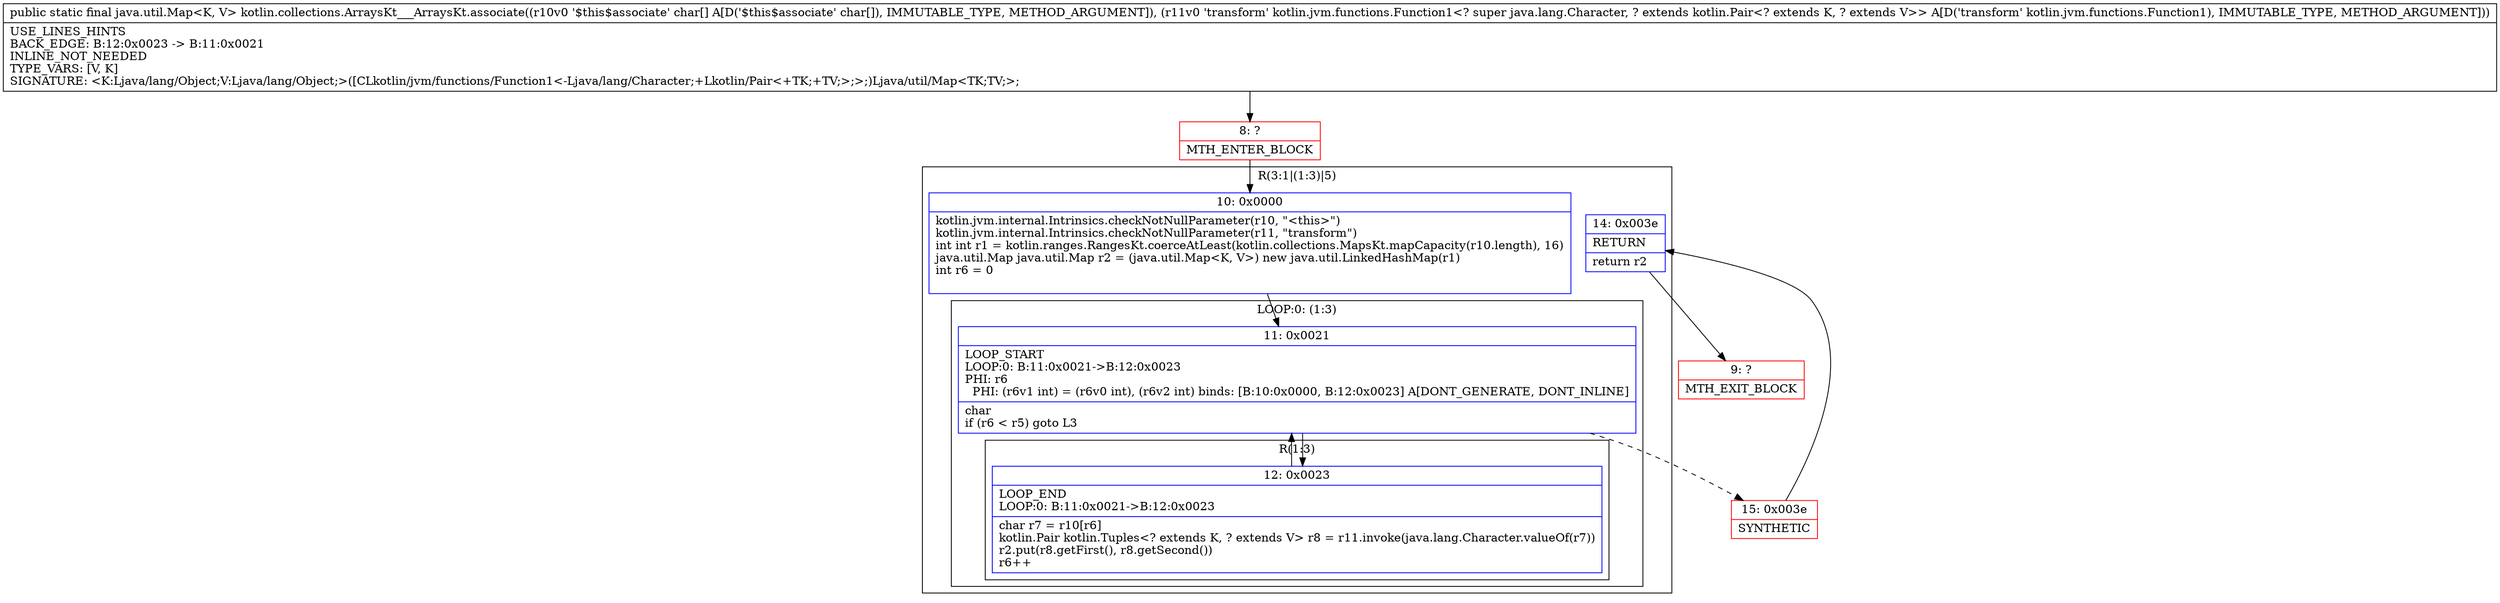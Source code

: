 digraph "CFG forkotlin.collections.ArraysKt___ArraysKt.associate([CLkotlin\/jvm\/functions\/Function1;)Ljava\/util\/Map;" {
subgraph cluster_Region_1785119072 {
label = "R(3:1|(1:3)|5)";
node [shape=record,color=blue];
Node_10 [shape=record,label="{10\:\ 0x0000|kotlin.jvm.internal.Intrinsics.checkNotNullParameter(r10, \"\<this\>\")\lkotlin.jvm.internal.Intrinsics.checkNotNullParameter(r11, \"transform\")\lint int r1 = kotlin.ranges.RangesKt.coerceAtLeast(kotlin.collections.MapsKt.mapCapacity(r10.length), 16)\ljava.util.Map java.util.Map r2 = (java.util.Map\<K, V\>) new java.util.LinkedHashMap(r1)\lint r6 = 0\l\l}"];
subgraph cluster_LoopRegion_123874720 {
label = "LOOP:0: (1:3)";
node [shape=record,color=blue];
Node_11 [shape=record,label="{11\:\ 0x0021|LOOP_START\lLOOP:0: B:11:0x0021\-\>B:12:0x0023\lPHI: r6 \l  PHI: (r6v1 int) = (r6v0 int), (r6v2 int) binds: [B:10:0x0000, B:12:0x0023] A[DONT_GENERATE, DONT_INLINE]\l|char \lif (r6 \< r5) goto L3\l}"];
subgraph cluster_Region_1686802807 {
label = "R(1:3)";
node [shape=record,color=blue];
Node_12 [shape=record,label="{12\:\ 0x0023|LOOP_END\lLOOP:0: B:11:0x0021\-\>B:12:0x0023\l|char r7 = r10[r6]\lkotlin.Pair kotlin.Tuples\<? extends K, ? extends V\> r8 = r11.invoke(java.lang.Character.valueOf(r7))\lr2.put(r8.getFirst(), r8.getSecond())\lr6++\l}"];
}
}
Node_14 [shape=record,label="{14\:\ 0x003e|RETURN\l|return r2\l}"];
}
Node_8 [shape=record,color=red,label="{8\:\ ?|MTH_ENTER_BLOCK\l}"];
Node_15 [shape=record,color=red,label="{15\:\ 0x003e|SYNTHETIC\l}"];
Node_9 [shape=record,color=red,label="{9\:\ ?|MTH_EXIT_BLOCK\l}"];
MethodNode[shape=record,label="{public static final java.util.Map\<K, V\> kotlin.collections.ArraysKt___ArraysKt.associate((r10v0 '$this$associate' char[] A[D('$this$associate' char[]), IMMUTABLE_TYPE, METHOD_ARGUMENT]), (r11v0 'transform' kotlin.jvm.functions.Function1\<? super java.lang.Character, ? extends kotlin.Pair\<? extends K, ? extends V\>\> A[D('transform' kotlin.jvm.functions.Function1), IMMUTABLE_TYPE, METHOD_ARGUMENT]))  | USE_LINES_HINTS\lBACK_EDGE: B:12:0x0023 \-\> B:11:0x0021\lINLINE_NOT_NEEDED\lTYPE_VARS: [V, K]\lSIGNATURE: \<K:Ljava\/lang\/Object;V:Ljava\/lang\/Object;\>([CLkotlin\/jvm\/functions\/Function1\<\-Ljava\/lang\/Character;+Lkotlin\/Pair\<+TK;+TV;\>;\>;)Ljava\/util\/Map\<TK;TV;\>;\l}"];
MethodNode -> Node_8;Node_10 -> Node_11;
Node_11 -> Node_12;
Node_11 -> Node_15[style=dashed];
Node_12 -> Node_11;
Node_14 -> Node_9;
Node_8 -> Node_10;
Node_15 -> Node_14;
}

